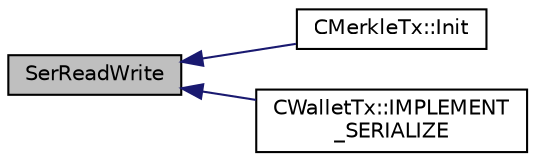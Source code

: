 digraph "SerReadWrite"
{
  edge [fontname="Helvetica",fontsize="10",labelfontname="Helvetica",labelfontsize="10"];
  node [fontname="Helvetica",fontsize="10",shape=record];
  rankdir="LR";
  Node424 [label="SerReadWrite",height=0.2,width=0.4,color="black", fillcolor="grey75", style="filled", fontcolor="black"];
  Node424 -> Node425 [dir="back",color="midnightblue",fontsize="10",style="solid",fontname="Helvetica"];
  Node425 [label="CMerkleTx::Init",height=0.2,width=0.4,color="black", fillcolor="white", style="filled",URL="$d1/dff/class_c_merkle_tx.html#ac57628e321f98642976d06b6cc231162"];
  Node424 -> Node426 [dir="back",color="midnightblue",fontsize="10",style="solid",fontname="Helvetica"];
  Node426 [label="CWalletTx::IMPLEMENT\l_SERIALIZE",height=0.2,width=0.4,color="black", fillcolor="white", style="filled",URL="$d6/d53/class_c_wallet_tx.html#a00122fc2bbd9b8cb656422fd99c369e6"];
}

